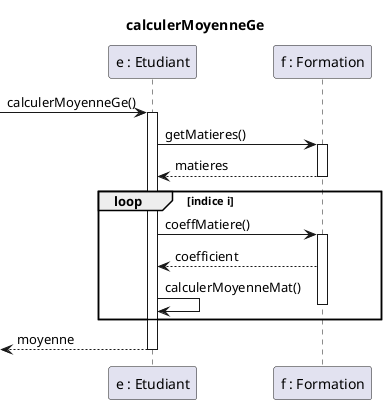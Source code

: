 @startuml
title calculerMoyenneGe
participant "e : Etudiant" as etudiant
participant "f : Formation" as formation
[-> etudiant : calculerMoyenneGe()
activate etudiant
    etudiant -> formation : getMatieres()
    activate formation
    etudiant <-- formation : matieres
    deactivate formation

    loop indice i
    etudiant -> formation : coeffMatiere()
    activate formation
    etudiant <-- formation : coefficient
    etudiant -> etudiant : calculerMoyenneMat()
    deactivate formation
    end
    
[<-- etudiant : moyenne
deactivate etudiant

@enduml